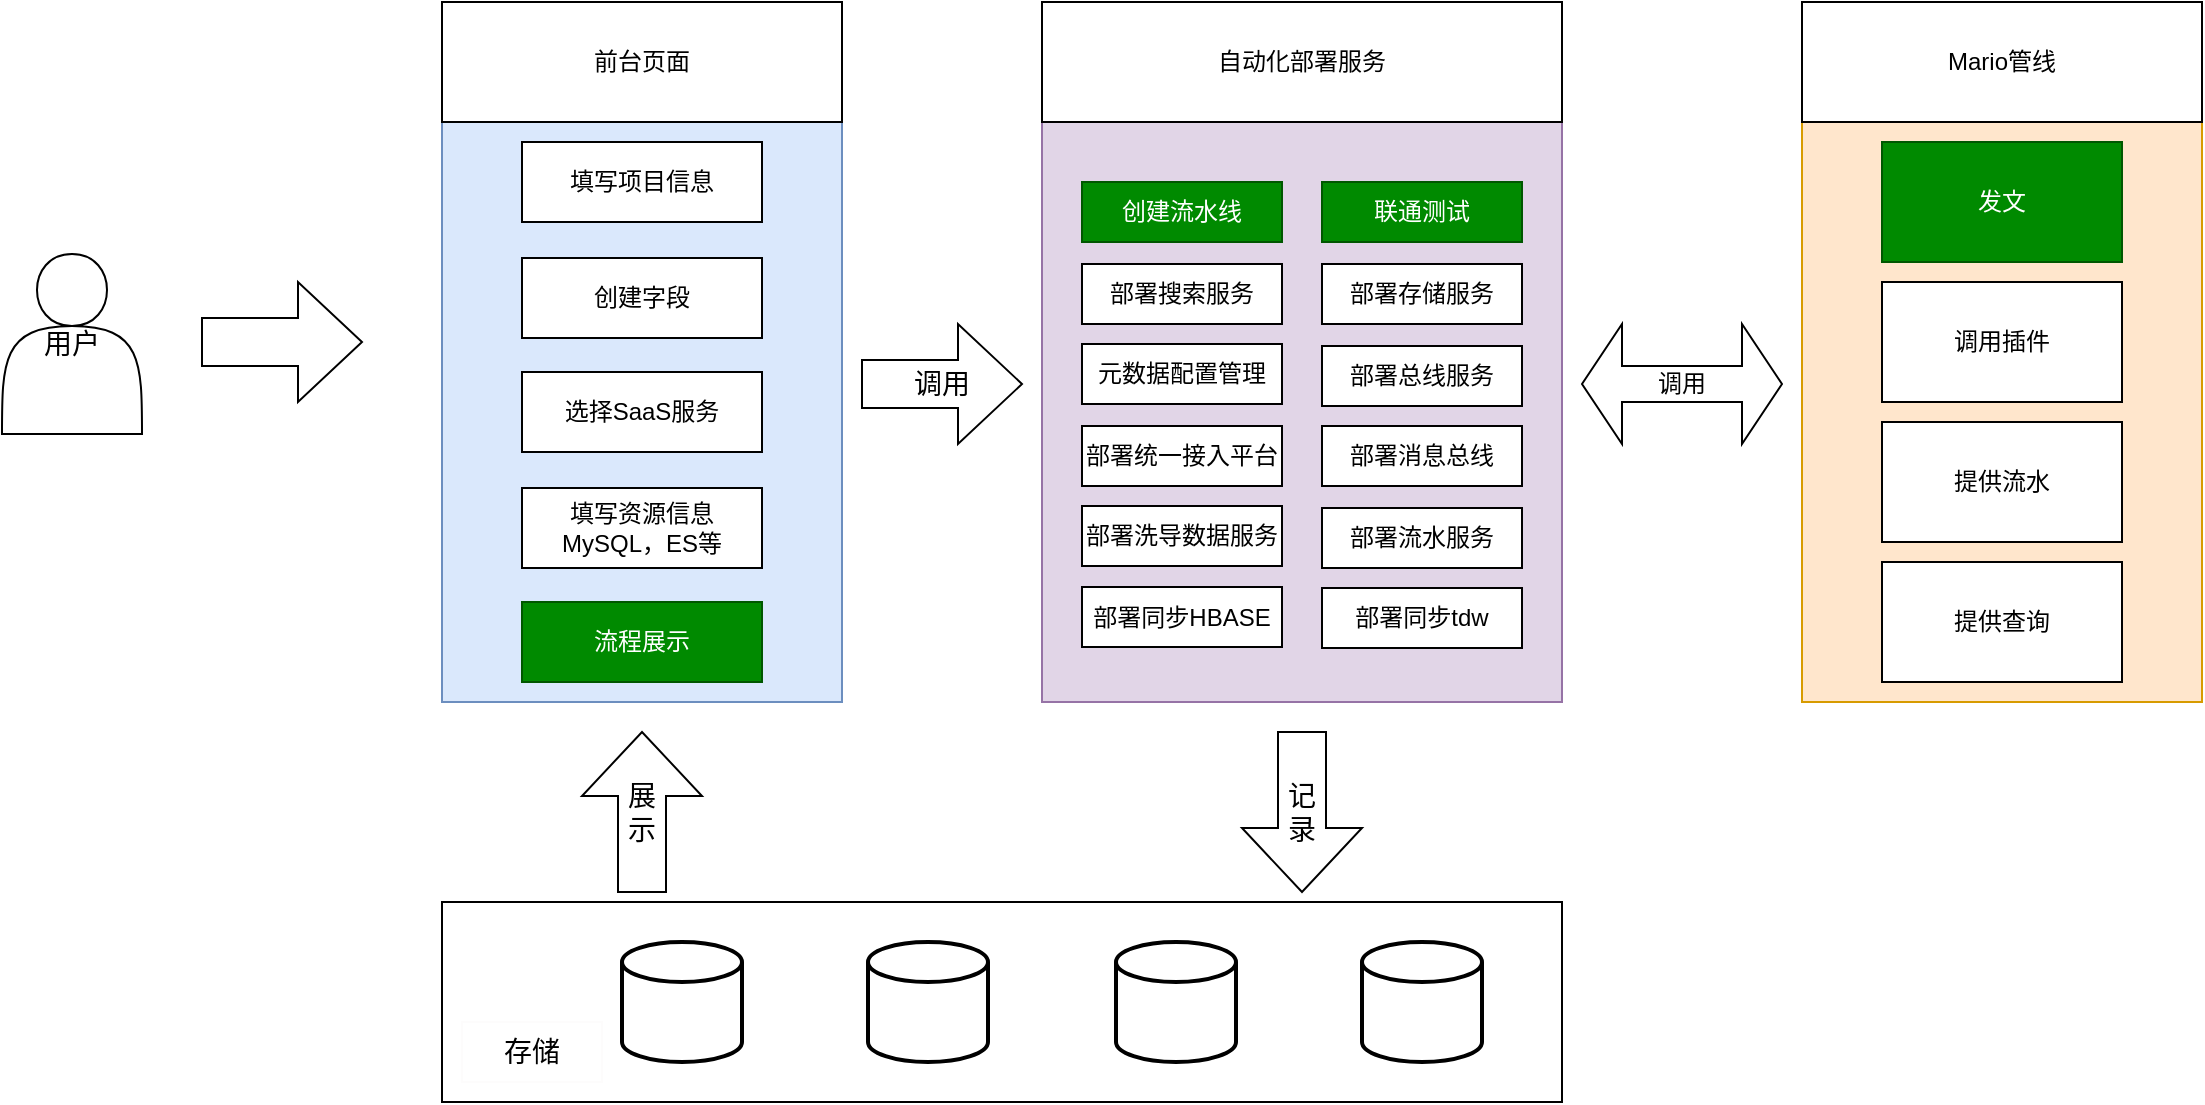 <mxfile version="20.8.23" type="github">
  <diagram name="第 1 页" id="7Qxi7z5GC7w4-M589s5D">
    <mxGraphModel dx="2901" dy="1124" grid="1" gridSize="10" guides="1" tooltips="1" connect="1" arrows="1" fold="1" page="1" pageScale="1" pageWidth="827" pageHeight="1169" math="0" shadow="0">
      <root>
        <mxCell id="0" />
        <mxCell id="1" parent="0" />
        <mxCell id="2k76CA688WyTweDdNDIr-2" value="" style="rounded=0;whiteSpace=wrap;html=1;fillColor=#dae8fc;strokeColor=#6c8ebf;" parent="1" vertex="1">
          <mxGeometry x="-120" y="280" width="200" height="290" as="geometry" />
        </mxCell>
        <mxCell id="2k76CA688WyTweDdNDIr-3" value="填写项目信息" style="rounded=0;whiteSpace=wrap;html=1;strokeWidth=1;" parent="1" vertex="1">
          <mxGeometry x="-80" y="290" width="120" height="40" as="geometry" />
        </mxCell>
        <mxCell id="2k76CA688WyTweDdNDIr-4" value="创建字段" style="rounded=0;whiteSpace=wrap;html=1;strokeWidth=1;" parent="1" vertex="1">
          <mxGeometry x="-80" y="348" width="120" height="40" as="geometry" />
        </mxCell>
        <mxCell id="2k76CA688WyTweDdNDIr-5" value="选择SaaS服务" style="rounded=0;whiteSpace=wrap;html=1;strokeWidth=1;" parent="1" vertex="1">
          <mxGeometry x="-80" y="405" width="120" height="40" as="geometry" />
        </mxCell>
        <mxCell id="2k76CA688WyTweDdNDIr-6" value="填写资源信息&lt;br&gt;MySQL，ES等" style="rounded=0;whiteSpace=wrap;html=1;strokeWidth=1;" parent="1" vertex="1">
          <mxGeometry x="-80" y="463" width="120" height="40" as="geometry" />
        </mxCell>
        <mxCell id="2k76CA688WyTweDdNDIr-7" value="" style="rounded=0;whiteSpace=wrap;html=1;fillColor=#e1d5e7;strokeColor=#9673a6;" parent="1" vertex="1">
          <mxGeometry x="180" y="280" width="260" height="290" as="geometry" />
        </mxCell>
        <mxCell id="2k76CA688WyTweDdNDIr-8" value="创建流水线" style="rounded=0;whiteSpace=wrap;html=1;fillColor=#008a00;strokeColor=#005700;fontColor=#ffffff;" parent="1" vertex="1">
          <mxGeometry x="200" y="310" width="100" height="30" as="geometry" />
        </mxCell>
        <mxCell id="2k76CA688WyTweDdNDIr-10" value="部署存储服务" style="rounded=0;whiteSpace=wrap;html=1;" parent="1" vertex="1">
          <mxGeometry x="320" y="351" width="100" height="30" as="geometry" />
        </mxCell>
        <mxCell id="2k76CA688WyTweDdNDIr-11" value="部署搜索服务" style="rounded=0;whiteSpace=wrap;html=1;" parent="1" vertex="1">
          <mxGeometry x="200" y="351" width="100" height="30" as="geometry" />
        </mxCell>
        <mxCell id="2k76CA688WyTweDdNDIr-12" value="部署总线服务" style="rounded=0;whiteSpace=wrap;html=1;" parent="1" vertex="1">
          <mxGeometry x="320" y="392" width="100" height="30" as="geometry" />
        </mxCell>
        <mxCell id="2k76CA688WyTweDdNDIr-13" value="元数据配置管理" style="rounded=0;whiteSpace=wrap;html=1;" parent="1" vertex="1">
          <mxGeometry x="200" y="391" width="100" height="30" as="geometry" />
        </mxCell>
        <mxCell id="2k76CA688WyTweDdNDIr-14" value="部署消息总线" style="rounded=0;whiteSpace=wrap;html=1;" parent="1" vertex="1">
          <mxGeometry x="320" y="432" width="100" height="30" as="geometry" />
        </mxCell>
        <mxCell id="2k76CA688WyTweDdNDIr-15" value="部署统一接入平台" style="rounded=0;whiteSpace=wrap;html=1;" parent="1" vertex="1">
          <mxGeometry x="200" y="432" width="100" height="30" as="geometry" />
        </mxCell>
        <mxCell id="2k76CA688WyTweDdNDIr-16" value="部署流水服务" style="rounded=0;whiteSpace=wrap;html=1;" parent="1" vertex="1">
          <mxGeometry x="320" y="473" width="100" height="30" as="geometry" />
        </mxCell>
        <mxCell id="2k76CA688WyTweDdNDIr-17" value="部署洗导数据服务" style="rounded=0;whiteSpace=wrap;html=1;" parent="1" vertex="1">
          <mxGeometry x="200" y="472" width="100" height="30" as="geometry" />
        </mxCell>
        <mxCell id="2k76CA688WyTweDdNDIr-18" value="部署同步tdw" style="rounded=0;whiteSpace=wrap;html=1;" parent="1" vertex="1">
          <mxGeometry x="320" y="513" width="100" height="30" as="geometry" />
        </mxCell>
        <mxCell id="2k76CA688WyTweDdNDIr-19" value="部署同步HBASE" style="rounded=0;whiteSpace=wrap;html=1;" parent="1" vertex="1">
          <mxGeometry x="200" y="512.5" width="100" height="30" as="geometry" />
        </mxCell>
        <mxCell id="2k76CA688WyTweDdNDIr-20" value="联通测试" style="rounded=0;whiteSpace=wrap;html=1;fillColor=#008a00;strokeColor=#005700;fontColor=#ffffff;" parent="1" vertex="1">
          <mxGeometry x="320" y="310" width="100" height="30" as="geometry" />
        </mxCell>
        <mxCell id="2k76CA688WyTweDdNDIr-21" value="前台页面" style="rounded=0;whiteSpace=wrap;html=1;" parent="1" vertex="1">
          <mxGeometry x="-120" y="220" width="200" height="60" as="geometry" />
        </mxCell>
        <mxCell id="2k76CA688WyTweDdNDIr-22" value="自动化部署服务" style="rounded=0;whiteSpace=wrap;html=1;" parent="1" vertex="1">
          <mxGeometry x="180" y="220" width="260" height="60" as="geometry" />
        </mxCell>
        <mxCell id="2k76CA688WyTweDdNDIr-37" value="" style="rounded=0;whiteSpace=wrap;html=1;fillColor=#ffe6cc;strokeColor=#d79b00;" parent="1" vertex="1">
          <mxGeometry x="560" y="280" width="200" height="290" as="geometry" />
        </mxCell>
        <mxCell id="2k76CA688WyTweDdNDIr-38" value="发文" style="rounded=0;whiteSpace=wrap;html=1;fillColor=#008a00;fontColor=#ffffff;strokeColor=#005700;" parent="1" vertex="1">
          <mxGeometry x="600" y="290" width="120" height="60" as="geometry" />
        </mxCell>
        <mxCell id="2k76CA688WyTweDdNDIr-39" value="调用插件" style="rounded=0;whiteSpace=wrap;html=1;" parent="1" vertex="1">
          <mxGeometry x="600" y="360" width="120" height="60" as="geometry" />
        </mxCell>
        <mxCell id="2k76CA688WyTweDdNDIr-40" value="提供流水" style="rounded=0;whiteSpace=wrap;html=1;" parent="1" vertex="1">
          <mxGeometry x="600" y="430" width="120" height="60" as="geometry" />
        </mxCell>
        <mxCell id="2k76CA688WyTweDdNDIr-41" value="提供查询" style="rounded=0;whiteSpace=wrap;html=1;" parent="1" vertex="1">
          <mxGeometry x="600" y="500" width="120" height="60" as="geometry" />
        </mxCell>
        <mxCell id="2k76CA688WyTweDdNDIr-42" value="Mario管线" style="rounded=0;whiteSpace=wrap;html=1;" parent="1" vertex="1">
          <mxGeometry x="560" y="220" width="200" height="60" as="geometry" />
        </mxCell>
        <mxCell id="2k76CA688WyTweDdNDIr-43" value="流程展示" style="rounded=0;whiteSpace=wrap;html=1;strokeWidth=1;fillColor=#008a00;fontColor=#ffffff;strokeColor=#005700;" parent="1" vertex="1">
          <mxGeometry x="-80" y="520" width="120" height="40" as="geometry" />
        </mxCell>
        <mxCell id="2k76CA688WyTweDdNDIr-44" value="用户" style="shape=actor;whiteSpace=wrap;html=1;strokeWidth=1;fontSize=14;" parent="1" vertex="1">
          <mxGeometry x="-340" y="346" width="70" height="90" as="geometry" />
        </mxCell>
        <mxCell id="2k76CA688WyTweDdNDIr-45" value="调用" style="shape=singleArrow;whiteSpace=wrap;html=1;arrowWidth=0.4;arrowSize=0.4;fontSize=14;strokeWidth=1;" parent="1" vertex="1">
          <mxGeometry x="90" y="381" width="80" height="60" as="geometry" />
        </mxCell>
        <mxCell id="2k76CA688WyTweDdNDIr-49" value="" style="shape=singleArrow;whiteSpace=wrap;html=1;arrowWidth=0.4;arrowSize=0.4;fontSize=14;strokeWidth=1;" parent="1" vertex="1">
          <mxGeometry x="-240" y="360" width="80" height="60" as="geometry" />
        </mxCell>
        <mxCell id="2k76CA688WyTweDdNDIr-53" value="" style="rounded=0;whiteSpace=wrap;html=1;strokeWidth=1;fontSize=14;" parent="1" vertex="1">
          <mxGeometry x="-120" y="670" width="560" height="100" as="geometry" />
        </mxCell>
        <mxCell id="2k76CA688WyTweDdNDIr-56" value="" style="strokeWidth=2;html=1;shape=mxgraph.flowchart.database;whiteSpace=wrap;fontSize=14;" parent="1" vertex="1">
          <mxGeometry x="-30" y="690" width="60" height="60" as="geometry" />
        </mxCell>
        <mxCell id="2k76CA688WyTweDdNDIr-57" value="" style="strokeWidth=2;html=1;shape=mxgraph.flowchart.database;whiteSpace=wrap;fontSize=14;" parent="1" vertex="1">
          <mxGeometry x="93" y="690" width="60" height="60" as="geometry" />
        </mxCell>
        <mxCell id="2k76CA688WyTweDdNDIr-58" value="" style="strokeWidth=2;html=1;shape=mxgraph.flowchart.database;whiteSpace=wrap;fontSize=14;" parent="1" vertex="1">
          <mxGeometry x="217" y="690" width="60" height="60" as="geometry" />
        </mxCell>
        <mxCell id="2k76CA688WyTweDdNDIr-59" value="" style="strokeWidth=2;html=1;shape=mxgraph.flowchart.database;whiteSpace=wrap;fontSize=14;" parent="1" vertex="1">
          <mxGeometry x="340" y="690" width="60" height="60" as="geometry" />
        </mxCell>
        <mxCell id="2k76CA688WyTweDdNDIr-60" value="存储" style="rounded=0;whiteSpace=wrap;html=1;strokeWidth=1;fontSize=14;strokeColor=#fdfcfc;" parent="1" vertex="1">
          <mxGeometry x="-110" y="730" width="70" height="30" as="geometry" />
        </mxCell>
        <mxCell id="2k76CA688WyTweDdNDIr-61" value="记&lt;br&gt;录" style="shape=singleArrow;whiteSpace=wrap;html=1;arrowWidth=0.4;arrowSize=0.4;fontSize=14;strokeWidth=1;direction=south;" parent="1" vertex="1">
          <mxGeometry x="280" y="585" width="60" height="80" as="geometry" />
        </mxCell>
        <mxCell id="2k76CA688WyTweDdNDIr-62" value="展&lt;br&gt;示" style="shape=singleArrow;whiteSpace=wrap;html=1;arrowWidth=0.4;arrowSize=0.4;fontSize=14;strokeWidth=1;direction=north;" parent="1" vertex="1">
          <mxGeometry x="-50" y="585" width="60" height="80" as="geometry" />
        </mxCell>
        <mxCell id="_kFgn9LZUGFgWfMUyYxr-1" value="调用" style="shape=doubleArrow;whiteSpace=wrap;html=1;" vertex="1" parent="1">
          <mxGeometry x="450" y="381" width="100" height="60" as="geometry" />
        </mxCell>
      </root>
    </mxGraphModel>
  </diagram>
</mxfile>
